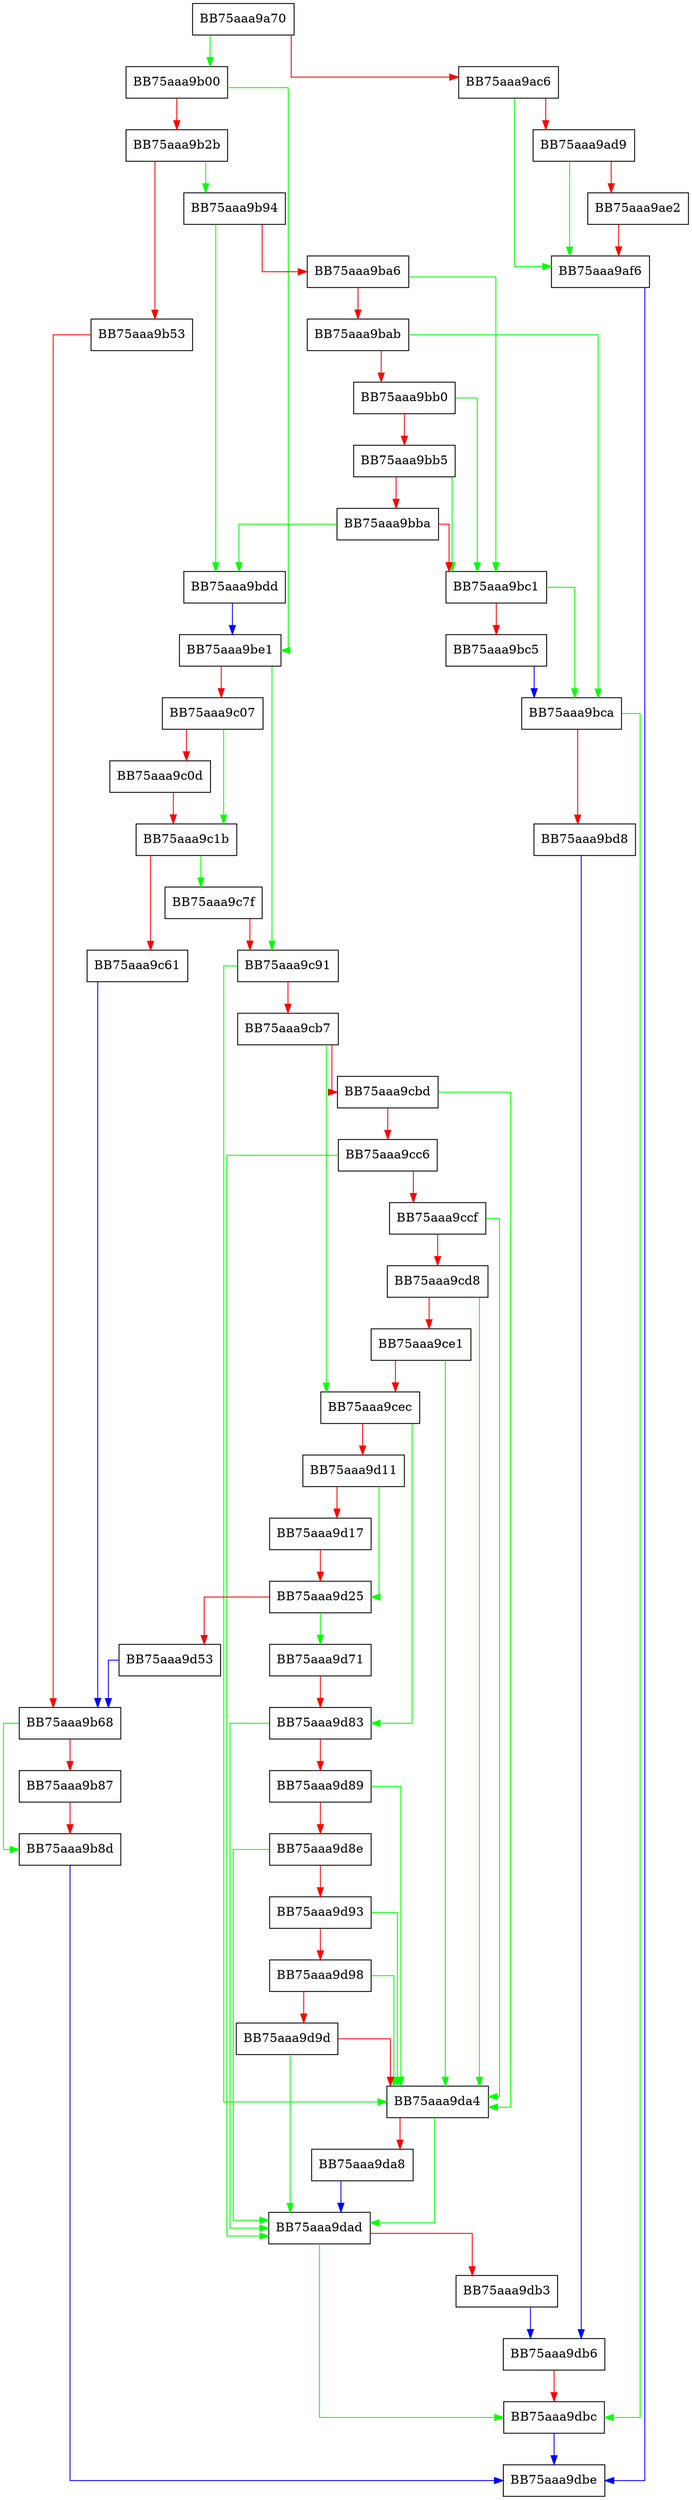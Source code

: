 digraph CreateFileW {
  node [shape="box"];
  graph [splines=ortho];
  BB75aaa9a70 -> BB75aaa9b00 [color="green"];
  BB75aaa9a70 -> BB75aaa9ac6 [color="red"];
  BB75aaa9ac6 -> BB75aaa9af6 [color="green"];
  BB75aaa9ac6 -> BB75aaa9ad9 [color="red"];
  BB75aaa9ad9 -> BB75aaa9af6 [color="green"];
  BB75aaa9ad9 -> BB75aaa9ae2 [color="red"];
  BB75aaa9ae2 -> BB75aaa9af6 [color="red"];
  BB75aaa9af6 -> BB75aaa9dbe [color="blue"];
  BB75aaa9b00 -> BB75aaa9be1 [color="green"];
  BB75aaa9b00 -> BB75aaa9b2b [color="red"];
  BB75aaa9b2b -> BB75aaa9b94 [color="green"];
  BB75aaa9b2b -> BB75aaa9b53 [color="red"];
  BB75aaa9b53 -> BB75aaa9b68 [color="red"];
  BB75aaa9b68 -> BB75aaa9b8d [color="green"];
  BB75aaa9b68 -> BB75aaa9b87 [color="red"];
  BB75aaa9b87 -> BB75aaa9b8d [color="red"];
  BB75aaa9b8d -> BB75aaa9dbe [color="blue"];
  BB75aaa9b94 -> BB75aaa9bdd [color="green"];
  BB75aaa9b94 -> BB75aaa9ba6 [color="red"];
  BB75aaa9ba6 -> BB75aaa9bc1 [color="green"];
  BB75aaa9ba6 -> BB75aaa9bab [color="red"];
  BB75aaa9bab -> BB75aaa9bca [color="green"];
  BB75aaa9bab -> BB75aaa9bb0 [color="red"];
  BB75aaa9bb0 -> BB75aaa9bc1 [color="green"];
  BB75aaa9bb0 -> BB75aaa9bb5 [color="red"];
  BB75aaa9bb5 -> BB75aaa9bc1 [color="green"];
  BB75aaa9bb5 -> BB75aaa9bba [color="red"];
  BB75aaa9bba -> BB75aaa9bdd [color="green"];
  BB75aaa9bba -> BB75aaa9bc1 [color="red"];
  BB75aaa9bc1 -> BB75aaa9bca [color="green"];
  BB75aaa9bc1 -> BB75aaa9bc5 [color="red"];
  BB75aaa9bc5 -> BB75aaa9bca [color="blue"];
  BB75aaa9bca -> BB75aaa9dbc [color="green"];
  BB75aaa9bca -> BB75aaa9bd8 [color="red"];
  BB75aaa9bd8 -> BB75aaa9db6 [color="blue"];
  BB75aaa9bdd -> BB75aaa9be1 [color="blue"];
  BB75aaa9be1 -> BB75aaa9c91 [color="green"];
  BB75aaa9be1 -> BB75aaa9c07 [color="red"];
  BB75aaa9c07 -> BB75aaa9c1b [color="green"];
  BB75aaa9c07 -> BB75aaa9c0d [color="red"];
  BB75aaa9c0d -> BB75aaa9c1b [color="red"];
  BB75aaa9c1b -> BB75aaa9c7f [color="green"];
  BB75aaa9c1b -> BB75aaa9c61 [color="red"];
  BB75aaa9c61 -> BB75aaa9b68 [color="blue"];
  BB75aaa9c7f -> BB75aaa9c91 [color="red"];
  BB75aaa9c91 -> BB75aaa9da4 [color="green"];
  BB75aaa9c91 -> BB75aaa9cb7 [color="red"];
  BB75aaa9cb7 -> BB75aaa9cec [color="green"];
  BB75aaa9cb7 -> BB75aaa9cbd [color="red"];
  BB75aaa9cbd -> BB75aaa9da4 [color="green"];
  BB75aaa9cbd -> BB75aaa9cc6 [color="red"];
  BB75aaa9cc6 -> BB75aaa9dad [color="green"];
  BB75aaa9cc6 -> BB75aaa9ccf [color="red"];
  BB75aaa9ccf -> BB75aaa9da4 [color="green"];
  BB75aaa9ccf -> BB75aaa9cd8 [color="red"];
  BB75aaa9cd8 -> BB75aaa9da4 [color="green"];
  BB75aaa9cd8 -> BB75aaa9ce1 [color="red"];
  BB75aaa9ce1 -> BB75aaa9da4 [color="green"];
  BB75aaa9ce1 -> BB75aaa9cec [color="red"];
  BB75aaa9cec -> BB75aaa9d83 [color="green"];
  BB75aaa9cec -> BB75aaa9d11 [color="red"];
  BB75aaa9d11 -> BB75aaa9d25 [color="green"];
  BB75aaa9d11 -> BB75aaa9d17 [color="red"];
  BB75aaa9d17 -> BB75aaa9d25 [color="red"];
  BB75aaa9d25 -> BB75aaa9d71 [color="green"];
  BB75aaa9d25 -> BB75aaa9d53 [color="red"];
  BB75aaa9d53 -> BB75aaa9b68 [color="blue"];
  BB75aaa9d71 -> BB75aaa9d83 [color="red"];
  BB75aaa9d83 -> BB75aaa9dad [color="green"];
  BB75aaa9d83 -> BB75aaa9d89 [color="red"];
  BB75aaa9d89 -> BB75aaa9da4 [color="green"];
  BB75aaa9d89 -> BB75aaa9d8e [color="red"];
  BB75aaa9d8e -> BB75aaa9dad [color="green"];
  BB75aaa9d8e -> BB75aaa9d93 [color="red"];
  BB75aaa9d93 -> BB75aaa9da4 [color="green"];
  BB75aaa9d93 -> BB75aaa9d98 [color="red"];
  BB75aaa9d98 -> BB75aaa9da4 [color="green"];
  BB75aaa9d98 -> BB75aaa9d9d [color="red"];
  BB75aaa9d9d -> BB75aaa9dad [color="green"];
  BB75aaa9d9d -> BB75aaa9da4 [color="red"];
  BB75aaa9da4 -> BB75aaa9dad [color="green"];
  BB75aaa9da4 -> BB75aaa9da8 [color="red"];
  BB75aaa9da8 -> BB75aaa9dad [color="blue"];
  BB75aaa9dad -> BB75aaa9dbc [color="green"];
  BB75aaa9dad -> BB75aaa9db3 [color="red"];
  BB75aaa9db3 -> BB75aaa9db6 [color="blue"];
  BB75aaa9db6 -> BB75aaa9dbc [color="red"];
  BB75aaa9dbc -> BB75aaa9dbe [color="blue"];
}